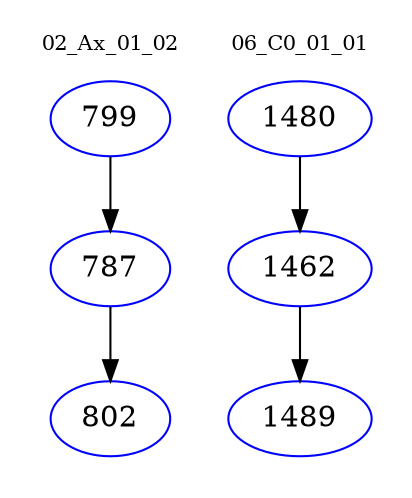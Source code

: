 digraph{
subgraph cluster_0 {
color = white
label = "02_Ax_01_02";
fontsize=10;
T0_799 [label="799", color="blue"]
T0_799 -> T0_787 [color="black"]
T0_787 [label="787", color="blue"]
T0_787 -> T0_802 [color="black"]
T0_802 [label="802", color="blue"]
}
subgraph cluster_1 {
color = white
label = "06_C0_01_01";
fontsize=10;
T1_1480 [label="1480", color="blue"]
T1_1480 -> T1_1462 [color="black"]
T1_1462 [label="1462", color="blue"]
T1_1462 -> T1_1489 [color="black"]
T1_1489 [label="1489", color="blue"]
}
}
